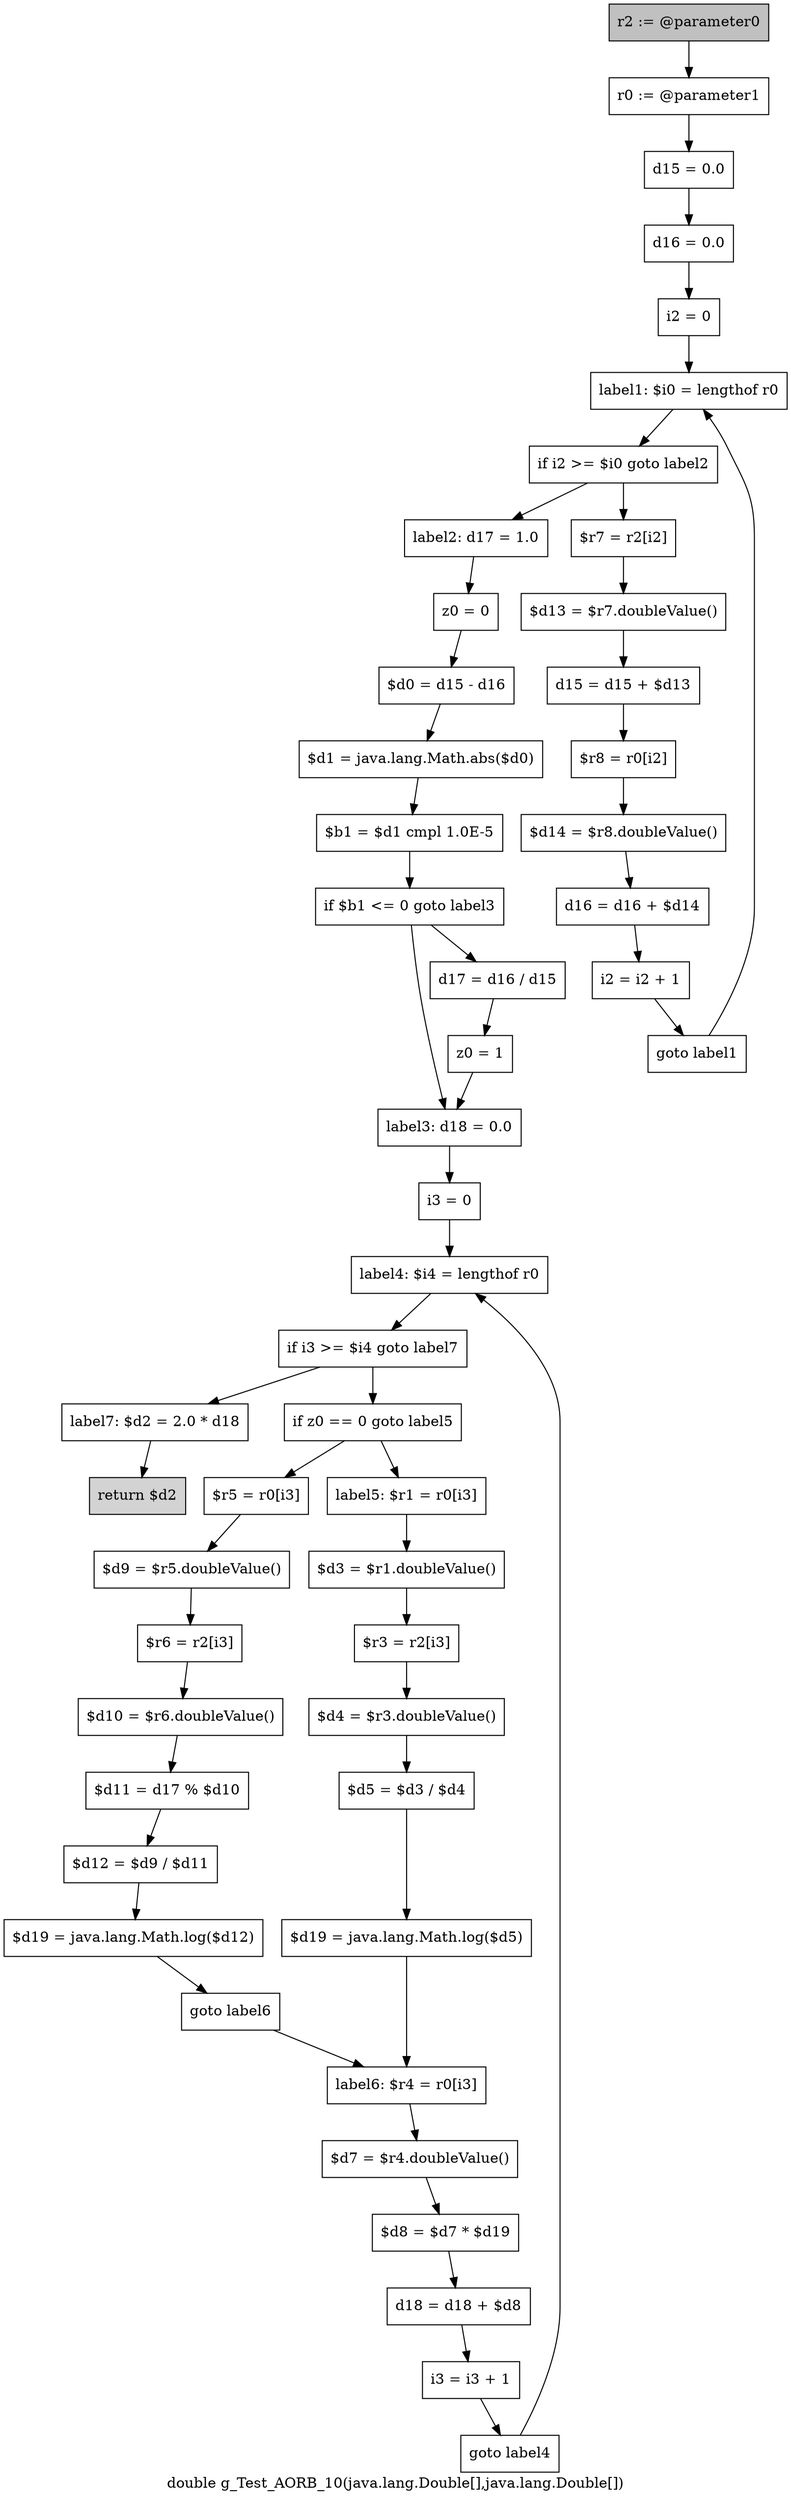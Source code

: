 digraph "double g_Test_AORB_10(java.lang.Double[],java.lang.Double[])" {
    label="double g_Test_AORB_10(java.lang.Double[],java.lang.Double[])";
    node [shape=box];
    "0" [style=filled,fillcolor=gray,label="r2 := @parameter0",];
    "1" [label="r0 := @parameter1",];
    "0"->"1";
    "2" [label="d15 = 0.0",];
    "1"->"2";
    "3" [label="d16 = 0.0",];
    "2"->"3";
    "4" [label="i2 = 0",];
    "3"->"4";
    "5" [label="label1: $i0 = lengthof r0",];
    "4"->"5";
    "6" [label="if i2 >= $i0 goto label2",];
    "5"->"6";
    "7" [label="$r7 = r2[i2]",];
    "6"->"7";
    "15" [label="label2: d17 = 1.0",];
    "6"->"15";
    "8" [label="$d13 = $r7.doubleValue()",];
    "7"->"8";
    "9" [label="d15 = d15 + $d13",];
    "8"->"9";
    "10" [label="$r8 = r0[i2]",];
    "9"->"10";
    "11" [label="$d14 = $r8.doubleValue()",];
    "10"->"11";
    "12" [label="d16 = d16 + $d14",];
    "11"->"12";
    "13" [label="i2 = i2 + 1",];
    "12"->"13";
    "14" [label="goto label1",];
    "13"->"14";
    "14"->"5";
    "16" [label="z0 = 0",];
    "15"->"16";
    "17" [label="$d0 = d15 - d16",];
    "16"->"17";
    "18" [label="$d1 = java.lang.Math.abs($d0)",];
    "17"->"18";
    "19" [label="$b1 = $d1 cmpl 1.0E-5",];
    "18"->"19";
    "20" [label="if $b1 <= 0 goto label3",];
    "19"->"20";
    "21" [label="d17 = d16 / d15",];
    "20"->"21";
    "23" [label="label3: d18 = 0.0",];
    "20"->"23";
    "22" [label="z0 = 1",];
    "21"->"22";
    "22"->"23";
    "24" [label="i3 = 0",];
    "23"->"24";
    "25" [label="label4: $i4 = lengthof r0",];
    "24"->"25";
    "26" [label="if i3 >= $i4 goto label7",];
    "25"->"26";
    "27" [label="if z0 == 0 goto label5",];
    "26"->"27";
    "48" [label="label7: $d2 = 2.0 * d18",];
    "26"->"48";
    "28" [label="$r5 = r0[i3]",];
    "27"->"28";
    "36" [label="label5: $r1 = r0[i3]",];
    "27"->"36";
    "29" [label="$d9 = $r5.doubleValue()",];
    "28"->"29";
    "30" [label="$r6 = r2[i3]",];
    "29"->"30";
    "31" [label="$d10 = $r6.doubleValue()",];
    "30"->"31";
    "32" [label="$d11 = d17 % $d10",];
    "31"->"32";
    "33" [label="$d12 = $d9 / $d11",];
    "32"->"33";
    "34" [label="$d19 = java.lang.Math.log($d12)",];
    "33"->"34";
    "35" [label="goto label6",];
    "34"->"35";
    "42" [label="label6: $r4 = r0[i3]",];
    "35"->"42";
    "37" [label="$d3 = $r1.doubleValue()",];
    "36"->"37";
    "38" [label="$r3 = r2[i3]",];
    "37"->"38";
    "39" [label="$d4 = $r3.doubleValue()",];
    "38"->"39";
    "40" [label="$d5 = $d3 / $d4",];
    "39"->"40";
    "41" [label="$d19 = java.lang.Math.log($d5)",];
    "40"->"41";
    "41"->"42";
    "43" [label="$d7 = $r4.doubleValue()",];
    "42"->"43";
    "44" [label="$d8 = $d7 * $d19",];
    "43"->"44";
    "45" [label="d18 = d18 + $d8",];
    "44"->"45";
    "46" [label="i3 = i3 + 1",];
    "45"->"46";
    "47" [label="goto label4",];
    "46"->"47";
    "47"->"25";
    "49" [style=filled,fillcolor=lightgray,label="return $d2",];
    "48"->"49";
}
